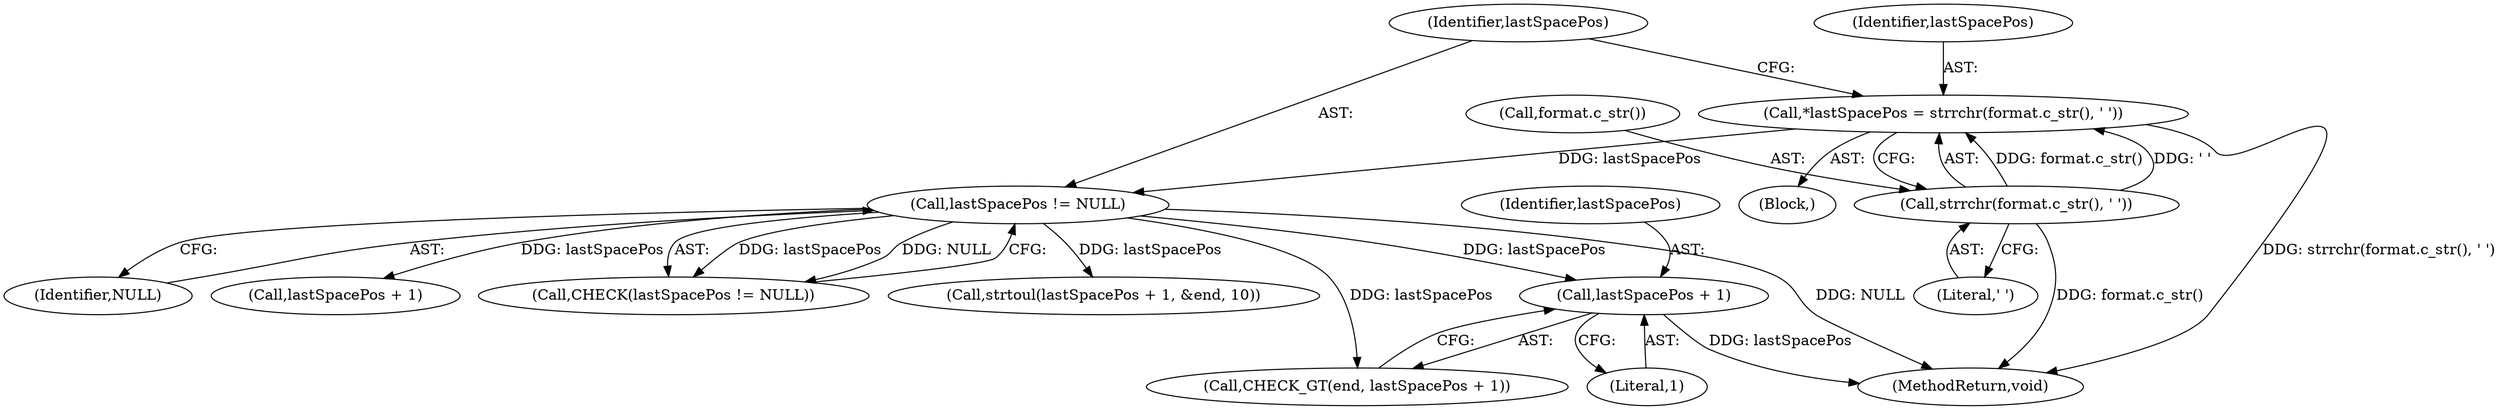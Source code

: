 digraph "0_Android_68f67ef6cf1f41e77337be3bc4bff91f3a3c6324_0@pointer" {
"1000134" [label="(Call,lastSpacePos + 1)"];
"1000118" [label="(Call,lastSpacePos != NULL)"];
"1000112" [label="(Call,*lastSpacePos = strrchr(format.c_str(), ' '))"];
"1000114" [label="(Call,strrchr(format.c_str(), ' '))"];
"1000134" [label="(Call,lastSpacePos + 1)"];
"1000136" [label="(Literal,1)"];
"1000132" [label="(Call,CHECK_GT(end, lastSpacePos + 1))"];
"1000125" [label="(Call,strtoul(lastSpacePos + 1, &end, 10))"];
"1000117" [label="(Call,CHECK(lastSpacePos != NULL))"];
"1000113" [label="(Identifier,lastSpacePos)"];
"1000115" [label="(Call,format.c_str())"];
"1000105" [label="(Block,)"];
"1000120" [label="(Identifier,NULL)"];
"1000135" [label="(Identifier,lastSpacePos)"];
"1000126" [label="(Call,lastSpacePos + 1)"];
"1000167" [label="(MethodReturn,void)"];
"1000112" [label="(Call,*lastSpacePos = strrchr(format.c_str(), ' '))"];
"1000119" [label="(Identifier,lastSpacePos)"];
"1000114" [label="(Call,strrchr(format.c_str(), ' '))"];
"1000116" [label="(Literal,' ')"];
"1000118" [label="(Call,lastSpacePos != NULL)"];
"1000134" -> "1000132"  [label="AST: "];
"1000134" -> "1000136"  [label="CFG: "];
"1000135" -> "1000134"  [label="AST: "];
"1000136" -> "1000134"  [label="AST: "];
"1000132" -> "1000134"  [label="CFG: "];
"1000134" -> "1000167"  [label="DDG: lastSpacePos"];
"1000118" -> "1000134"  [label="DDG: lastSpacePos"];
"1000118" -> "1000117"  [label="AST: "];
"1000118" -> "1000120"  [label="CFG: "];
"1000119" -> "1000118"  [label="AST: "];
"1000120" -> "1000118"  [label="AST: "];
"1000117" -> "1000118"  [label="CFG: "];
"1000118" -> "1000167"  [label="DDG: NULL"];
"1000118" -> "1000117"  [label="DDG: lastSpacePos"];
"1000118" -> "1000117"  [label="DDG: NULL"];
"1000112" -> "1000118"  [label="DDG: lastSpacePos"];
"1000118" -> "1000125"  [label="DDG: lastSpacePos"];
"1000118" -> "1000126"  [label="DDG: lastSpacePos"];
"1000118" -> "1000132"  [label="DDG: lastSpacePos"];
"1000112" -> "1000105"  [label="AST: "];
"1000112" -> "1000114"  [label="CFG: "];
"1000113" -> "1000112"  [label="AST: "];
"1000114" -> "1000112"  [label="AST: "];
"1000119" -> "1000112"  [label="CFG: "];
"1000112" -> "1000167"  [label="DDG: strrchr(format.c_str(), ' ')"];
"1000114" -> "1000112"  [label="DDG: format.c_str()"];
"1000114" -> "1000112"  [label="DDG: ' '"];
"1000114" -> "1000116"  [label="CFG: "];
"1000115" -> "1000114"  [label="AST: "];
"1000116" -> "1000114"  [label="AST: "];
"1000114" -> "1000167"  [label="DDG: format.c_str()"];
}
